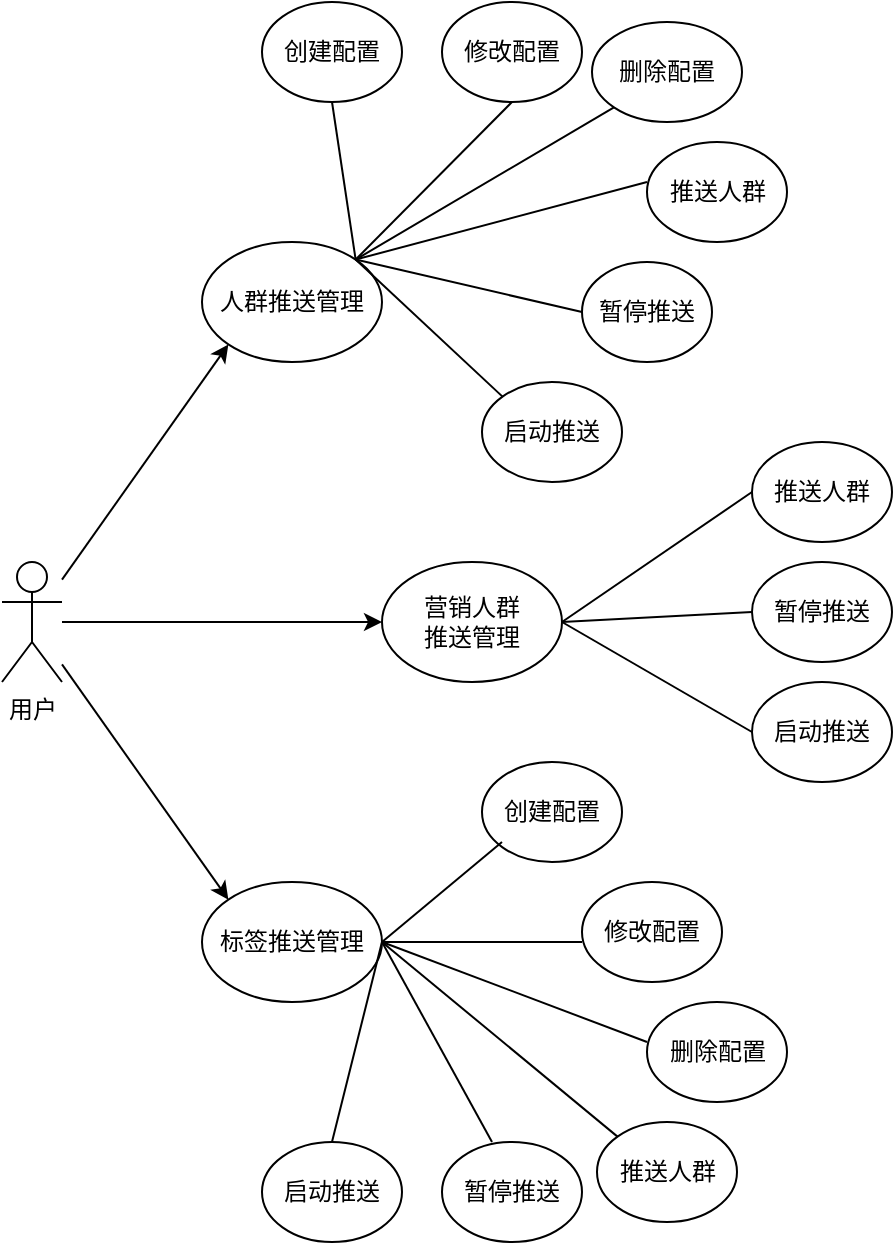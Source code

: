<mxfile version="20.5.1" type="github">
  <diagram id="R2lEEEUBdFMjLlhIrx00" name="Page-1">
    <mxGraphModel dx="970" dy="557" grid="1" gridSize="10" guides="1" tooltips="1" connect="1" arrows="1" fold="1" page="1" pageScale="1" pageWidth="850" pageHeight="1100" math="0" shadow="0" extFonts="Permanent Marker^https://fonts.googleapis.com/css?family=Permanent+Marker">
      <root>
        <mxCell id="0" />
        <mxCell id="1" parent="0" />
        <mxCell id="XuO8XnObHlx6Pe1Dl6JW-28" style="edgeStyle=none;rounded=0;orthogonalLoop=1;jettySize=auto;html=1;entryX=0;entryY=1;entryDx=0;entryDy=0;" edge="1" parent="1" source="XuO8XnObHlx6Pe1Dl6JW-1" target="XuO8XnObHlx6Pe1Dl6JW-4">
          <mxGeometry relative="1" as="geometry" />
        </mxCell>
        <mxCell id="XuO8XnObHlx6Pe1Dl6JW-29" style="edgeStyle=none;rounded=0;orthogonalLoop=1;jettySize=auto;html=1;entryX=0;entryY=0.5;entryDx=0;entryDy=0;" edge="1" parent="1" source="XuO8XnObHlx6Pe1Dl6JW-1" target="XuO8XnObHlx6Pe1Dl6JW-5">
          <mxGeometry relative="1" as="geometry" />
        </mxCell>
        <mxCell id="XuO8XnObHlx6Pe1Dl6JW-31" style="edgeStyle=none;rounded=0;orthogonalLoop=1;jettySize=auto;html=1;entryX=0;entryY=0;entryDx=0;entryDy=0;" edge="1" parent="1" source="XuO8XnObHlx6Pe1Dl6JW-1" target="XuO8XnObHlx6Pe1Dl6JW-6">
          <mxGeometry relative="1" as="geometry" />
        </mxCell>
        <mxCell id="XuO8XnObHlx6Pe1Dl6JW-1" value="用户" style="shape=umlActor;verticalLabelPosition=bottom;verticalAlign=top;html=1;outlineConnect=0;" vertex="1" parent="1">
          <mxGeometry x="80" y="290" width="30" height="60" as="geometry" />
        </mxCell>
        <mxCell id="XuO8XnObHlx6Pe1Dl6JW-4" value="人群推送管理" style="ellipse;whiteSpace=wrap;html=1;" vertex="1" parent="1">
          <mxGeometry x="180" y="130" width="90" height="60" as="geometry" />
        </mxCell>
        <mxCell id="XuO8XnObHlx6Pe1Dl6JW-5" value="营销人群&lt;br&gt;推送管理" style="ellipse;whiteSpace=wrap;html=1;" vertex="1" parent="1">
          <mxGeometry x="270" y="290" width="90" height="60" as="geometry" />
        </mxCell>
        <mxCell id="XuO8XnObHlx6Pe1Dl6JW-6" value="标签推送管理" style="ellipse;whiteSpace=wrap;html=1;" vertex="1" parent="1">
          <mxGeometry x="180" y="450" width="90" height="60" as="geometry" />
        </mxCell>
        <mxCell id="XuO8XnObHlx6Pe1Dl6JW-7" value="创建配置" style="ellipse;whiteSpace=wrap;html=1;" vertex="1" parent="1">
          <mxGeometry x="210" y="10" width="70" height="50" as="geometry" />
        </mxCell>
        <mxCell id="XuO8XnObHlx6Pe1Dl6JW-8" value="删除配置" style="ellipse;whiteSpace=wrap;html=1;" vertex="1" parent="1">
          <mxGeometry x="375" y="20" width="75" height="50" as="geometry" />
        </mxCell>
        <mxCell id="XuO8XnObHlx6Pe1Dl6JW-9" value="修改配置" style="ellipse;whiteSpace=wrap;html=1;" vertex="1" parent="1">
          <mxGeometry x="300" y="10" width="70" height="50" as="geometry" />
        </mxCell>
        <mxCell id="XuO8XnObHlx6Pe1Dl6JW-10" value="推送人群&lt;span style=&quot;color: rgba(0, 0, 0, 0); font-family: monospace; font-size: 0px; text-align: start;&quot;&gt;%3CmxGraphModel%3E%3Croot%3E%3CmxCell%20id%3D%220%22%2F%3E%3CmxCell%20id%3D%221%22%20parent%3D%220%22%2F%3E%3CmxCell%20id%3D%222%22%20value%3D%22%E4%BA%BA%E7%BE%A4%E6%8E%A8%E9%80%81%E7%AE%A1%E7%90%86%22%20style%3D%22ellipse%3BwhiteSpace%3Dwrap%3Bhtml%3D1%3B%22%20vertex%3D%221%22%20parent%3D%221%22%3E%3CmxGeometry%20x%3D%22170%22%20y%3D%22170%22%20width%3D%2290%22%20height%3D%2260%22%20as%3D%22geometry%22%2F%3E%3C%2FmxCell%3E%3C%2Froot%3E%3C%2FmxGraphModel%3E&lt;/span&gt;" style="ellipse;whiteSpace=wrap;html=1;" vertex="1" parent="1">
          <mxGeometry x="402.5" y="80" width="70" height="50" as="geometry" />
        </mxCell>
        <mxCell id="XuO8XnObHlx6Pe1Dl6JW-11" value="启动推送" style="ellipse;whiteSpace=wrap;html=1;" vertex="1" parent="1">
          <mxGeometry x="320" y="200" width="70" height="50" as="geometry" />
        </mxCell>
        <mxCell id="XuO8XnObHlx6Pe1Dl6JW-12" value="暂停推送" style="ellipse;whiteSpace=wrap;html=1;" vertex="1" parent="1">
          <mxGeometry x="370" y="140" width="65" height="50" as="geometry" />
        </mxCell>
        <mxCell id="XuO8XnObHlx6Pe1Dl6JW-13" value="启动推送" style="ellipse;whiteSpace=wrap;html=1;" vertex="1" parent="1">
          <mxGeometry x="455" y="350" width="70" height="50" as="geometry" />
        </mxCell>
        <mxCell id="XuO8XnObHlx6Pe1Dl6JW-14" value="暂停推送" style="ellipse;whiteSpace=wrap;html=1;" vertex="1" parent="1">
          <mxGeometry x="455" y="290" width="70" height="50" as="geometry" />
        </mxCell>
        <mxCell id="XuO8XnObHlx6Pe1Dl6JW-15" value="推送人群" style="ellipse;whiteSpace=wrap;html=1;" vertex="1" parent="1">
          <mxGeometry x="455" y="230" width="70" height="50" as="geometry" />
        </mxCell>
        <mxCell id="XuO8XnObHlx6Pe1Dl6JW-18" value="启动推送" style="ellipse;whiteSpace=wrap;html=1;" vertex="1" parent="1">
          <mxGeometry x="210" y="580" width="70" height="50" as="geometry" />
        </mxCell>
        <mxCell id="XuO8XnObHlx6Pe1Dl6JW-19" value="暂停推送" style="ellipse;whiteSpace=wrap;html=1;" vertex="1" parent="1">
          <mxGeometry x="300" y="580" width="70" height="50" as="geometry" />
        </mxCell>
        <mxCell id="XuO8XnObHlx6Pe1Dl6JW-20" value="推送人群&lt;span style=&quot;color: rgba(0, 0, 0, 0); font-family: monospace; font-size: 0px; text-align: start;&quot;&gt;%3CmxGraphModel%3E%3Croot%3E%3CmxCell%20id%3D%220%22%2F%3E%3CmxCell%20id%3D%221%22%20parent%3D%220%22%2F%3E%3CmxCell%20id%3D%222%22%20value%3D%22%E4%BA%BA%E7%BE%A4%E6%8E%A8%E9%80%81%E7%AE%A1%E7%90%86%22%20style%3D%22ellipse%3BwhiteSpace%3Dwrap%3Bhtml%3D1%3B%22%20vertex%3D%221%22%20parent%3D%221%22%3E%3CmxGeometry%20x%3D%22170%22%20y%3D%22170%22%20width%3D%2290%22%20height%3D%2260%22%20as%3D%22geometry%22%2F%3E%3C%2FmxCell%3E%3C%2Froot%3E%3C%2FmxGraphModel%3E&lt;/span&gt;" style="ellipse;whiteSpace=wrap;html=1;" vertex="1" parent="1">
          <mxGeometry x="377.5" y="570" width="70" height="50" as="geometry" />
        </mxCell>
        <mxCell id="XuO8XnObHlx6Pe1Dl6JW-21" value="删除配置" style="ellipse;whiteSpace=wrap;html=1;" vertex="1" parent="1">
          <mxGeometry x="402.5" y="510" width="70" height="50" as="geometry" />
        </mxCell>
        <mxCell id="XuO8XnObHlx6Pe1Dl6JW-22" value="修改配置" style="ellipse;whiteSpace=wrap;html=1;" vertex="1" parent="1">
          <mxGeometry x="370" y="450" width="70" height="50" as="geometry" />
        </mxCell>
        <mxCell id="XuO8XnObHlx6Pe1Dl6JW-23" value="创建配置" style="ellipse;whiteSpace=wrap;html=1;" vertex="1" parent="1">
          <mxGeometry x="320" y="390" width="70" height="50" as="geometry" />
        </mxCell>
        <mxCell id="XuO8XnObHlx6Pe1Dl6JW-32" value="" style="endArrow=none;html=1;rounded=0;entryX=0.5;entryY=1;entryDx=0;entryDy=0;exitX=1;exitY=0;exitDx=0;exitDy=0;" edge="1" parent="1" source="XuO8XnObHlx6Pe1Dl6JW-4" target="XuO8XnObHlx6Pe1Dl6JW-9">
          <mxGeometry width="50" height="50" relative="1" as="geometry">
            <mxPoint x="260" y="140" as="sourcePoint" />
            <mxPoint x="310" y="90" as="targetPoint" />
          </mxGeometry>
        </mxCell>
        <mxCell id="XuO8XnObHlx6Pe1Dl6JW-33" value="" style="endArrow=none;html=1;rounded=0;entryX=0.5;entryY=1;entryDx=0;entryDy=0;exitX=1;exitY=0;exitDx=0;exitDy=0;" edge="1" parent="1" source="XuO8XnObHlx6Pe1Dl6JW-4">
          <mxGeometry width="50" height="50" relative="1" as="geometry">
            <mxPoint x="170" y="140" as="sourcePoint" />
            <mxPoint x="245" y="60" as="targetPoint" />
          </mxGeometry>
        </mxCell>
        <mxCell id="XuO8XnObHlx6Pe1Dl6JW-34" value="" style="endArrow=none;html=1;rounded=0;entryX=0;entryY=1;entryDx=0;entryDy=0;exitX=1;exitY=0;exitDx=0;exitDy=0;" edge="1" parent="1" source="XuO8XnObHlx6Pe1Dl6JW-4" target="XuO8XnObHlx6Pe1Dl6JW-8">
          <mxGeometry width="50" height="50" relative="1" as="geometry">
            <mxPoint x="280" y="160" as="sourcePoint" />
            <mxPoint x="355" y="80" as="targetPoint" />
          </mxGeometry>
        </mxCell>
        <mxCell id="XuO8XnObHlx6Pe1Dl6JW-35" value="" style="endArrow=none;html=1;rounded=0;entryX=0.5;entryY=1;entryDx=0;entryDy=0;exitX=1;exitY=0;exitDx=0;exitDy=0;" edge="1" parent="1" source="XuO8XnObHlx6Pe1Dl6JW-4">
          <mxGeometry width="50" height="50" relative="1" as="geometry">
            <mxPoint x="260" y="140" as="sourcePoint" />
            <mxPoint x="402.5" y="100" as="targetPoint" />
          </mxGeometry>
        </mxCell>
        <mxCell id="XuO8XnObHlx6Pe1Dl6JW-36" value="" style="endArrow=none;html=1;rounded=0;entryX=0;entryY=0.5;entryDx=0;entryDy=0;exitX=1;exitY=0;exitDx=0;exitDy=0;" edge="1" parent="1" source="XuO8XnObHlx6Pe1Dl6JW-4" target="XuO8XnObHlx6Pe1Dl6JW-12">
          <mxGeometry width="50" height="50" relative="1" as="geometry">
            <mxPoint x="260" y="140" as="sourcePoint" />
            <mxPoint x="375" y="100" as="targetPoint" />
          </mxGeometry>
        </mxCell>
        <mxCell id="XuO8XnObHlx6Pe1Dl6JW-37" value="" style="endArrow=none;html=1;rounded=0;entryX=0;entryY=0;entryDx=0;entryDy=0;exitX=1;exitY=0;exitDx=0;exitDy=0;" edge="1" parent="1" source="XuO8XnObHlx6Pe1Dl6JW-4" target="XuO8XnObHlx6Pe1Dl6JW-11">
          <mxGeometry width="50" height="50" relative="1" as="geometry">
            <mxPoint x="310" y="190" as="sourcePoint" />
            <mxPoint x="385" y="110" as="targetPoint" />
          </mxGeometry>
        </mxCell>
        <mxCell id="XuO8XnObHlx6Pe1Dl6JW-38" value="" style="endArrow=none;html=1;rounded=0;exitX=1;exitY=0.5;exitDx=0;exitDy=0;entryX=0;entryY=0.5;entryDx=0;entryDy=0;" edge="1" parent="1" source="XuO8XnObHlx6Pe1Dl6JW-5" target="XuO8XnObHlx6Pe1Dl6JW-15">
          <mxGeometry width="50" height="50" relative="1" as="geometry">
            <mxPoint x="390" y="260" as="sourcePoint" />
            <mxPoint x="440" y="210" as="targetPoint" />
          </mxGeometry>
        </mxCell>
        <mxCell id="XuO8XnObHlx6Pe1Dl6JW-39" value="" style="endArrow=none;html=1;rounded=0;entryX=0;entryY=0.5;entryDx=0;entryDy=0;" edge="1" parent="1" target="XuO8XnObHlx6Pe1Dl6JW-14">
          <mxGeometry width="50" height="50" relative="1" as="geometry">
            <mxPoint x="360" y="320" as="sourcePoint" />
            <mxPoint x="435" y="240" as="targetPoint" />
          </mxGeometry>
        </mxCell>
        <mxCell id="XuO8XnObHlx6Pe1Dl6JW-40" value="" style="endArrow=none;html=1;rounded=0;entryX=0.5;entryY=1;entryDx=0;entryDy=0;exitX=1;exitY=0.5;exitDx=0;exitDy=0;" edge="1" parent="1" source="XuO8XnObHlx6Pe1Dl6JW-5">
          <mxGeometry width="50" height="50" relative="1" as="geometry">
            <mxPoint x="380" y="455" as="sourcePoint" />
            <mxPoint x="455" y="375" as="targetPoint" />
          </mxGeometry>
        </mxCell>
        <mxCell id="XuO8XnObHlx6Pe1Dl6JW-41" value="" style="endArrow=none;html=1;rounded=0;exitX=1;exitY=0.5;exitDx=0;exitDy=0;" edge="1" parent="1" source="XuO8XnObHlx6Pe1Dl6JW-6">
          <mxGeometry width="50" height="50" relative="1" as="geometry">
            <mxPoint x="390" y="380" as="sourcePoint" />
            <mxPoint x="330" y="430" as="targetPoint" />
          </mxGeometry>
        </mxCell>
        <mxCell id="XuO8XnObHlx6Pe1Dl6JW-42" value="" style="endArrow=none;html=1;rounded=0;entryX=0.5;entryY=1;entryDx=0;entryDy=0;exitX=1;exitY=0.5;exitDx=0;exitDy=0;" edge="1" parent="1" source="XuO8XnObHlx6Pe1Dl6JW-6">
          <mxGeometry width="50" height="50" relative="1" as="geometry">
            <mxPoint x="295" y="560" as="sourcePoint" />
            <mxPoint x="370" y="480" as="targetPoint" />
          </mxGeometry>
        </mxCell>
        <mxCell id="XuO8XnObHlx6Pe1Dl6JW-43" value="" style="endArrow=none;html=1;rounded=0;entryX=0.5;entryY=1;entryDx=0;entryDy=0;exitX=1;exitY=0.5;exitDx=0;exitDy=0;" edge="1" parent="1" source="XuO8XnObHlx6Pe1Dl6JW-6">
          <mxGeometry width="50" height="50" relative="1" as="geometry">
            <mxPoint x="327.5" y="610" as="sourcePoint" />
            <mxPoint x="402.5" y="530" as="targetPoint" />
          </mxGeometry>
        </mxCell>
        <mxCell id="XuO8XnObHlx6Pe1Dl6JW-44" value="" style="endArrow=none;html=1;rounded=0;entryX=0;entryY=0;entryDx=0;entryDy=0;exitX=1;exitY=0.5;exitDx=0;exitDy=0;" edge="1" parent="1" source="XuO8XnObHlx6Pe1Dl6JW-6" target="XuO8XnObHlx6Pe1Dl6JW-20">
          <mxGeometry width="50" height="50" relative="1" as="geometry">
            <mxPoint x="390" y="440" as="sourcePoint" />
            <mxPoint x="440" y="390" as="targetPoint" />
          </mxGeometry>
        </mxCell>
        <mxCell id="XuO8XnObHlx6Pe1Dl6JW-45" value="" style="endArrow=none;html=1;rounded=0;entryX=0.5;entryY=1;entryDx=0;entryDy=0;exitX=1;exitY=0.5;exitDx=0;exitDy=0;" edge="1" parent="1" source="XuO8XnObHlx6Pe1Dl6JW-6">
          <mxGeometry width="50" height="50" relative="1" as="geometry">
            <mxPoint x="250" y="660" as="sourcePoint" />
            <mxPoint x="325" y="580" as="targetPoint" />
          </mxGeometry>
        </mxCell>
        <mxCell id="XuO8XnObHlx6Pe1Dl6JW-46" value="" style="endArrow=none;html=1;rounded=0;entryX=0.5;entryY=0;entryDx=0;entryDy=0;exitX=1;exitY=0.5;exitDx=0;exitDy=0;" edge="1" parent="1" source="XuO8XnObHlx6Pe1Dl6JW-6" target="XuO8XnObHlx6Pe1Dl6JW-18">
          <mxGeometry width="50" height="50" relative="1" as="geometry">
            <mxPoint x="390" y="440" as="sourcePoint" />
            <mxPoint x="440" y="390" as="targetPoint" />
          </mxGeometry>
        </mxCell>
      </root>
    </mxGraphModel>
  </diagram>
</mxfile>
